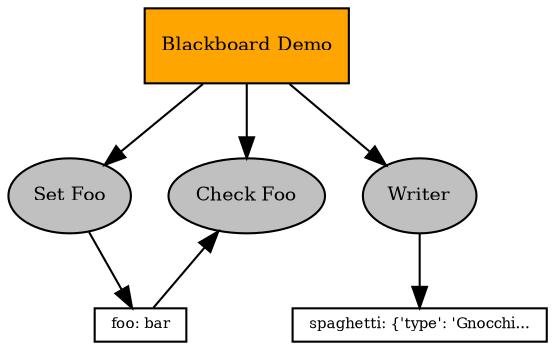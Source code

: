digraph pastafarianism {
graph [fontname="times-roman"];
node [fontname="times-roman"];
edge [fontname="times-roman"];
"Blackboard Demo" [label="Blackboard Demo", shape=box, style=filled, fillcolor=orange, fontsize=9, fontcolor=black];
"Set Foo" [label="Set Foo", shape=ellipse, style=filled, fillcolor=gray, fontsize=9, fontcolor=black];
"Blackboard Demo" -> "Set Foo";
Writer [label=Writer, shape=ellipse, style=filled, fillcolor=gray, fontsize=9, fontcolor=black];
"Blackboard Demo" -> Writer;
"Check Foo" [label="Check Foo", shape=ellipse, style=filled, fillcolor=gray, fontsize=9, fontcolor=black];
"Blackboard Demo" -> "Check Foo";
subgraph  {
label="children_of_Blackboard Demo";
rank=same;
"Set Foo" [label="Set Foo", shape=ellipse, style=filled, fillcolor=gray, fontsize=9, fontcolor=black];
Writer [label=Writer, shape=ellipse, style=filled, fillcolor=gray, fontsize=9, fontcolor=black];
"Check Foo" [label="Check Foo", shape=ellipse, style=filled, fillcolor=gray, fontsize=9, fontcolor=black];
}

foo [label="foo: bar", shape=box, style=filled, fillcolor=white, fontsize=7, fontcolor=black, width=0, height=0, fixedsize=False];
foo -> "Check Foo";
"Set Foo" -> foo;
spaghetti [label="spaghetti: {'type': 'Gnocchi...", shape=box, style=filled, fillcolor=white, fontsize=7, fontcolor=black, width=0, height=0, fixedsize=False];
Writer -> spaghetti;
}
